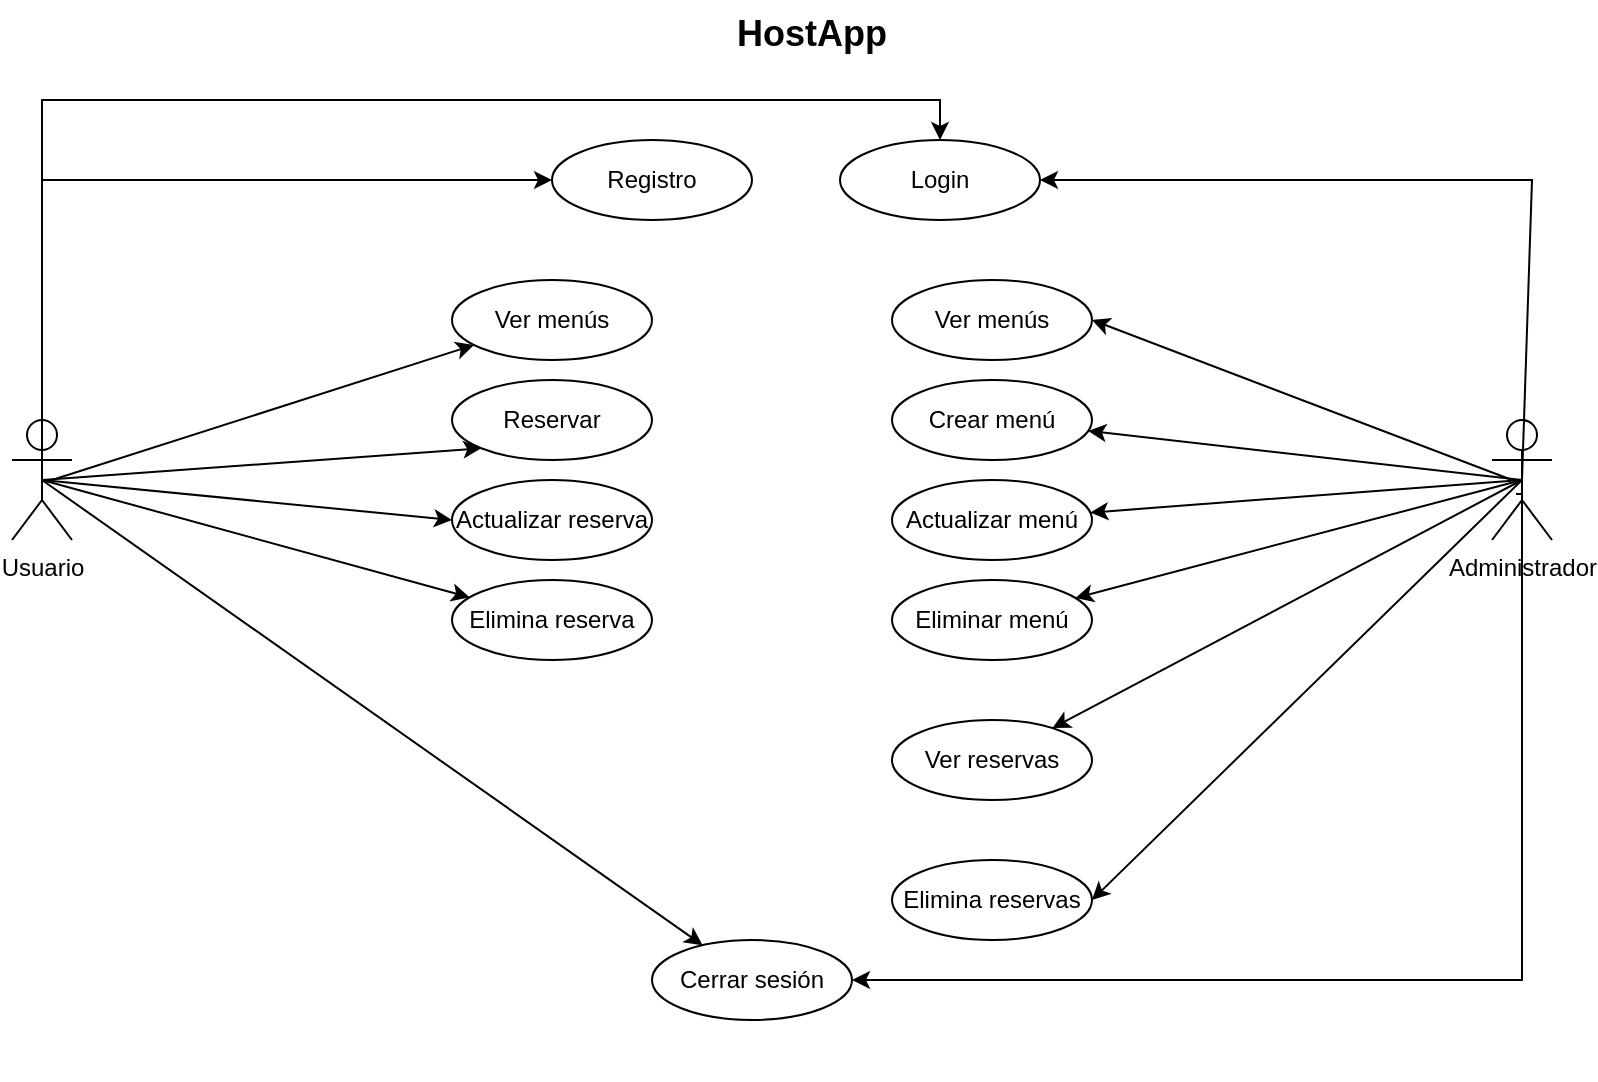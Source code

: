 <mxfile version="21.3.0" type="device">
  <diagram name="Página-1" id="ueSri-wwp2AkVgu46HyB">
    <mxGraphModel dx="1781" dy="527" grid="1" gridSize="10" guides="1" tooltips="1" connect="1" arrows="1" fold="1" page="1" pageScale="1" pageWidth="827" pageHeight="1169" math="0" shadow="0">
      <root>
        <mxCell id="0" />
        <mxCell id="1" parent="0" />
        <mxCell id="-SsZPcqCVsz5BQvRAOzl-9" value="" style="whiteSpace=wrap;html=1;aspect=fixed;dashed=1;dashPattern=12 12;strokeColor=none;" vertex="1" parent="1">
          <mxGeometry x="130" y="40" width="540" height="540" as="geometry" />
        </mxCell>
        <mxCell id="-SsZPcqCVsz5BQvRAOzl-26" style="edgeStyle=orthogonalEdgeStyle;rounded=0;orthogonalLoop=1;jettySize=auto;html=1;entryX=0.5;entryY=0;entryDx=0;entryDy=0;" edge="1" parent="1" source="-SsZPcqCVsz5BQvRAOzl-1" target="-SsZPcqCVsz5BQvRAOzl-12">
          <mxGeometry relative="1" as="geometry">
            <mxPoint x="450" y="100" as="targetPoint" />
            <Array as="points">
              <mxPoint x="15" y="90" />
              <mxPoint x="464" y="90" />
            </Array>
          </mxGeometry>
        </mxCell>
        <mxCell id="-SsZPcqCVsz5BQvRAOzl-1" value="Usuario" style="shape=umlActor;verticalLabelPosition=bottom;verticalAlign=top;html=1;" vertex="1" parent="1">
          <mxGeometry y="250" width="30" height="60" as="geometry" />
        </mxCell>
        <mxCell id="-SsZPcqCVsz5BQvRAOzl-53" style="edgeStyle=orthogonalEdgeStyle;rounded=0;orthogonalLoop=1;jettySize=auto;html=1;entryX=1;entryY=0.5;entryDx=0;entryDy=0;exitX=0.4;exitY=0.617;exitDx=0;exitDy=0;exitPerimeter=0;" edge="1" parent="1" source="-SsZPcqCVsz5BQvRAOzl-2" target="-SsZPcqCVsz5BQvRAOzl-17">
          <mxGeometry relative="1" as="geometry">
            <Array as="points">
              <mxPoint x="755" y="287" />
              <mxPoint x="755" y="530" />
            </Array>
          </mxGeometry>
        </mxCell>
        <mxCell id="-SsZPcqCVsz5BQvRAOzl-2" value="Administrador" style="shape=umlActor;verticalLabelPosition=bottom;verticalAlign=top;html=1;" vertex="1" parent="1">
          <mxGeometry x="740" y="250" width="30" height="60" as="geometry" />
        </mxCell>
        <mxCell id="-SsZPcqCVsz5BQvRAOzl-11" value="&lt;b&gt;&lt;font style=&quot;font-size: 18px;&quot;&gt;HostApp&lt;/font&gt;&lt;/b&gt;" style="text;strokeColor=none;fillColor=none;spacingLeft=4;spacingRight=4;overflow=hidden;rotatable=0;points=[[0,0.5],[1,0.5]];portConstraint=eastwest;fontSize=12;whiteSpace=wrap;html=1;align=center;" vertex="1" parent="1">
          <mxGeometry x="240" y="40" width="320" height="30" as="geometry" />
        </mxCell>
        <mxCell id="-SsZPcqCVsz5BQvRAOzl-12" value="Login" style="ellipse;whiteSpace=wrap;html=1;align=center;" vertex="1" parent="1">
          <mxGeometry x="414" y="110" width="100" height="40" as="geometry" />
        </mxCell>
        <mxCell id="-SsZPcqCVsz5BQvRAOzl-13" value="Registro" style="ellipse;whiteSpace=wrap;html=1;align=center;" vertex="1" parent="1">
          <mxGeometry x="270" y="110" width="100" height="40" as="geometry" />
        </mxCell>
        <mxCell id="-SsZPcqCVsz5BQvRAOzl-14" value="Reservar" style="ellipse;whiteSpace=wrap;html=1;align=center;" vertex="1" parent="1">
          <mxGeometry x="220" y="230" width="100" height="40" as="geometry" />
        </mxCell>
        <mxCell id="-SsZPcqCVsz5BQvRAOzl-15" value="Actualizar reserva" style="ellipse;whiteSpace=wrap;html=1;align=center;" vertex="1" parent="1">
          <mxGeometry x="220" y="280" width="100" height="40" as="geometry" />
        </mxCell>
        <mxCell id="-SsZPcqCVsz5BQvRAOzl-16" value="Elimina reserva" style="ellipse;whiteSpace=wrap;html=1;align=center;" vertex="1" parent="1">
          <mxGeometry x="220" y="330" width="100" height="40" as="geometry" />
        </mxCell>
        <mxCell id="-SsZPcqCVsz5BQvRAOzl-17" value="Cerrar sesión" style="ellipse;whiteSpace=wrap;html=1;align=center;" vertex="1" parent="1">
          <mxGeometry x="320" y="510" width="100" height="40" as="geometry" />
        </mxCell>
        <mxCell id="-SsZPcqCVsz5BQvRAOzl-18" value="Crear menú" style="ellipse;whiteSpace=wrap;html=1;align=center;" vertex="1" parent="1">
          <mxGeometry x="440" y="230" width="100" height="40" as="geometry" />
        </mxCell>
        <mxCell id="-SsZPcqCVsz5BQvRAOzl-19" value="Actualizar menú" style="ellipse;whiteSpace=wrap;html=1;align=center;" vertex="1" parent="1">
          <mxGeometry x="440" y="280" width="100" height="40" as="geometry" />
        </mxCell>
        <mxCell id="-SsZPcqCVsz5BQvRAOzl-20" value="Eliminar menú" style="ellipse;whiteSpace=wrap;html=1;align=center;" vertex="1" parent="1">
          <mxGeometry x="440" y="330" width="100" height="40" as="geometry" />
        </mxCell>
        <mxCell id="-SsZPcqCVsz5BQvRAOzl-22" value="Elimina reservas" style="ellipse;whiteSpace=wrap;html=1;align=center;" vertex="1" parent="1">
          <mxGeometry x="440" y="470" width="100" height="40" as="geometry" />
        </mxCell>
        <mxCell id="-SsZPcqCVsz5BQvRAOzl-23" value="Ver reservas" style="ellipse;whiteSpace=wrap;html=1;align=center;" vertex="1" parent="1">
          <mxGeometry x="440" y="400" width="100" height="40" as="geometry" />
        </mxCell>
        <mxCell id="-SsZPcqCVsz5BQvRAOzl-34" value="" style="endArrow=classic;html=1;rounded=0;exitX=0.5;exitY=0.5;exitDx=0;exitDy=0;exitPerimeter=0;" edge="1" parent="1" source="-SsZPcqCVsz5BQvRAOzl-1" target="-SsZPcqCVsz5BQvRAOzl-13">
          <mxGeometry width="50" height="50" relative="1" as="geometry">
            <mxPoint x="390" y="360" as="sourcePoint" />
            <mxPoint x="440" y="310" as="targetPoint" />
            <Array as="points">
              <mxPoint x="15" y="130" />
            </Array>
          </mxGeometry>
        </mxCell>
        <mxCell id="-SsZPcqCVsz5BQvRAOzl-36" value="" style="endArrow=classic;html=1;rounded=0;entryX=0;entryY=1;entryDx=0;entryDy=0;exitX=0.5;exitY=0.5;exitDx=0;exitDy=0;exitPerimeter=0;" edge="1" parent="1" source="-SsZPcqCVsz5BQvRAOzl-1" target="-SsZPcqCVsz5BQvRAOzl-14">
          <mxGeometry width="50" height="50" relative="1" as="geometry">
            <mxPoint x="390" y="360" as="sourcePoint" />
            <mxPoint x="440" y="310" as="targetPoint" />
          </mxGeometry>
        </mxCell>
        <mxCell id="-SsZPcqCVsz5BQvRAOzl-37" value="" style="endArrow=classic;html=1;rounded=0;entryX=0;entryY=0.5;entryDx=0;entryDy=0;" edge="1" parent="1" target="-SsZPcqCVsz5BQvRAOzl-15">
          <mxGeometry width="50" height="50" relative="1" as="geometry">
            <mxPoint x="15" y="280" as="sourcePoint" />
            <mxPoint x="440" y="310" as="targetPoint" />
          </mxGeometry>
        </mxCell>
        <mxCell id="-SsZPcqCVsz5BQvRAOzl-38" value="" style="endArrow=classic;html=1;rounded=0;" edge="1" parent="1" target="-SsZPcqCVsz5BQvRAOzl-16">
          <mxGeometry width="50" height="50" relative="1" as="geometry">
            <mxPoint x="15" y="280" as="sourcePoint" />
            <mxPoint x="440" y="310" as="targetPoint" />
          </mxGeometry>
        </mxCell>
        <mxCell id="-SsZPcqCVsz5BQvRAOzl-39" value="" style="endArrow=classic;html=1;rounded=0;exitX=0.5;exitY=0.5;exitDx=0;exitDy=0;exitPerimeter=0;" edge="1" parent="1" source="-SsZPcqCVsz5BQvRAOzl-1" target="-SsZPcqCVsz5BQvRAOzl-17">
          <mxGeometry width="50" height="50" relative="1" as="geometry">
            <mxPoint x="390" y="360" as="sourcePoint" />
            <mxPoint x="440" y="310" as="targetPoint" />
          </mxGeometry>
        </mxCell>
        <mxCell id="-SsZPcqCVsz5BQvRAOzl-41" value="" style="endArrow=classic;html=1;rounded=0;exitX=0.5;exitY=0.5;exitDx=0;exitDy=0;exitPerimeter=0;" edge="1" parent="1" source="-SsZPcqCVsz5BQvRAOzl-2" target="-SsZPcqCVsz5BQvRAOzl-12">
          <mxGeometry width="50" height="50" relative="1" as="geometry">
            <mxPoint x="390" y="360" as="sourcePoint" />
            <mxPoint x="440" y="310" as="targetPoint" />
            <Array as="points">
              <mxPoint x="760" y="130" />
            </Array>
          </mxGeometry>
        </mxCell>
        <mxCell id="-SsZPcqCVsz5BQvRAOzl-47" value="" style="endArrow=classic;html=1;rounded=0;exitX=0.5;exitY=0.5;exitDx=0;exitDy=0;exitPerimeter=0;" edge="1" parent="1" source="-SsZPcqCVsz5BQvRAOzl-2" target="-SsZPcqCVsz5BQvRAOzl-18">
          <mxGeometry width="50" height="50" relative="1" as="geometry">
            <mxPoint x="390" y="360" as="sourcePoint" />
            <mxPoint x="440" y="310" as="targetPoint" />
          </mxGeometry>
        </mxCell>
        <mxCell id="-SsZPcqCVsz5BQvRAOzl-48" value="" style="endArrow=classic;html=1;rounded=0;exitX=0.5;exitY=0.5;exitDx=0;exitDy=0;exitPerimeter=0;" edge="1" parent="1" source="-SsZPcqCVsz5BQvRAOzl-2" target="-SsZPcqCVsz5BQvRAOzl-19">
          <mxGeometry width="50" height="50" relative="1" as="geometry">
            <mxPoint x="390" y="360" as="sourcePoint" />
            <mxPoint x="440" y="310" as="targetPoint" />
          </mxGeometry>
        </mxCell>
        <mxCell id="-SsZPcqCVsz5BQvRAOzl-49" value="" style="endArrow=classic;html=1;rounded=0;exitX=0.5;exitY=0.5;exitDx=0;exitDy=0;exitPerimeter=0;" edge="1" parent="1" source="-SsZPcqCVsz5BQvRAOzl-2" target="-SsZPcqCVsz5BQvRAOzl-20">
          <mxGeometry width="50" height="50" relative="1" as="geometry">
            <mxPoint x="390" y="360" as="sourcePoint" />
            <mxPoint x="440" y="310" as="targetPoint" />
          </mxGeometry>
        </mxCell>
        <mxCell id="-SsZPcqCVsz5BQvRAOzl-50" value="" style="endArrow=classic;html=1;rounded=0;exitX=0.5;exitY=0.5;exitDx=0;exitDy=0;exitPerimeter=0;" edge="1" parent="1" source="-SsZPcqCVsz5BQvRAOzl-2" target="-SsZPcqCVsz5BQvRAOzl-23">
          <mxGeometry width="50" height="50" relative="1" as="geometry">
            <mxPoint x="390" y="360" as="sourcePoint" />
            <mxPoint x="440" y="310" as="targetPoint" />
          </mxGeometry>
        </mxCell>
        <mxCell id="-SsZPcqCVsz5BQvRAOzl-51" value="" style="endArrow=classic;html=1;rounded=0;exitX=0.5;exitY=0.5;exitDx=0;exitDy=0;exitPerimeter=0;entryX=1;entryY=0.5;entryDx=0;entryDy=0;" edge="1" parent="1" source="-SsZPcqCVsz5BQvRAOzl-2" target="-SsZPcqCVsz5BQvRAOzl-22">
          <mxGeometry width="50" height="50" relative="1" as="geometry">
            <mxPoint x="390" y="360" as="sourcePoint" />
            <mxPoint x="440" y="310" as="targetPoint" />
          </mxGeometry>
        </mxCell>
        <mxCell id="-SsZPcqCVsz5BQvRAOzl-60" value="Ver menús" style="ellipse;whiteSpace=wrap;html=1;align=center;" vertex="1" parent="1">
          <mxGeometry x="220" y="180" width="100" height="40" as="geometry" />
        </mxCell>
        <mxCell id="-SsZPcqCVsz5BQvRAOzl-61" value="" style="endArrow=classic;html=1;rounded=0;" edge="1" parent="1" target="-SsZPcqCVsz5BQvRAOzl-60">
          <mxGeometry width="50" height="50" relative="1" as="geometry">
            <mxPoint x="20" y="280" as="sourcePoint" />
            <mxPoint x="440" y="220" as="targetPoint" />
          </mxGeometry>
        </mxCell>
        <mxCell id="-SsZPcqCVsz5BQvRAOzl-62" value="Ver menús" style="ellipse;whiteSpace=wrap;html=1;align=center;" vertex="1" parent="1">
          <mxGeometry x="440" y="180" width="100" height="40" as="geometry" />
        </mxCell>
        <mxCell id="-SsZPcqCVsz5BQvRAOzl-63" value="" style="endArrow=classic;html=1;rounded=0;entryX=1;entryY=0.5;entryDx=0;entryDy=0;" edge="1" parent="1" target="-SsZPcqCVsz5BQvRAOzl-62">
          <mxGeometry width="50" height="50" relative="1" as="geometry">
            <mxPoint x="750" y="280" as="sourcePoint" />
            <mxPoint x="570" y="220" as="targetPoint" />
          </mxGeometry>
        </mxCell>
      </root>
    </mxGraphModel>
  </diagram>
</mxfile>
